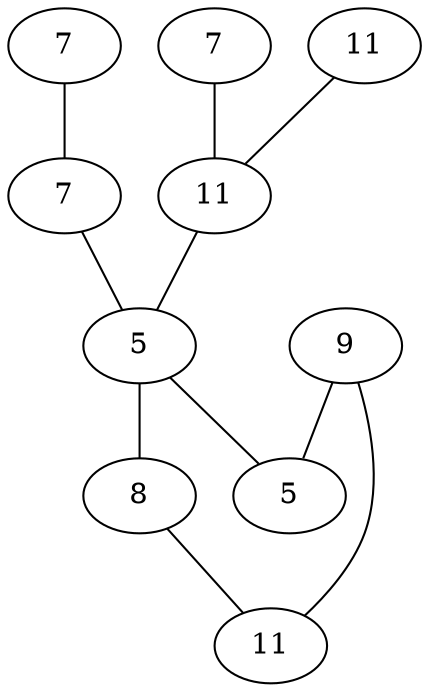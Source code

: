 graph G {
0 [label=7];
1 [label=7];
2 [label=9];
4 [label=7];
5 [label=11];
7 [label=11];
8 [label=5];
10 [label=8];
12 [label=5];
14 [label=11];
0--1 ;
1--8 ;
2--12 ;
2--14 ;
4--7 ;
5--7 ;
7--8 ;
8--10 ;
8--12 ;
10--14 ;
}
